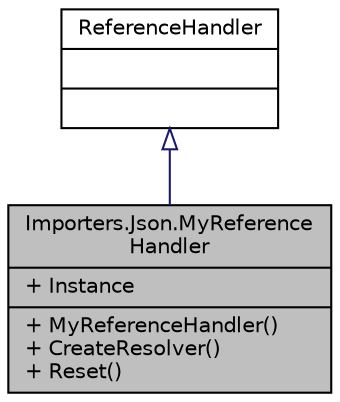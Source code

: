 digraph "Importers.Json.MyReferenceHandler"
{
 // INTERACTIVE_SVG=YES
 // LATEX_PDF_SIZE
  edge [fontname="Helvetica",fontsize="10",labelfontname="Helvetica",labelfontsize="10"];
  node [fontname="Helvetica",fontsize="10",shape=record];
  Node1 [label="{Importers.Json.MyReference\lHandler\n|+ Instance\l|+ MyReferenceHandler()\l+ CreateResolver()\l+ Reset()\l}",height=0.2,width=0.4,color="black", fillcolor="grey75", style="filled", fontcolor="black",tooltip=" "];
  Node2 -> Node1 [dir="back",color="midnightblue",fontsize="10",style="solid",arrowtail="onormal",fontname="Helvetica"];
  Node2 [label="{ReferenceHandler\n||}",height=0.2,width=0.4,color="black", fillcolor="white", style="filled",URL="$classReferenceHandler.html",tooltip=" "];
}
